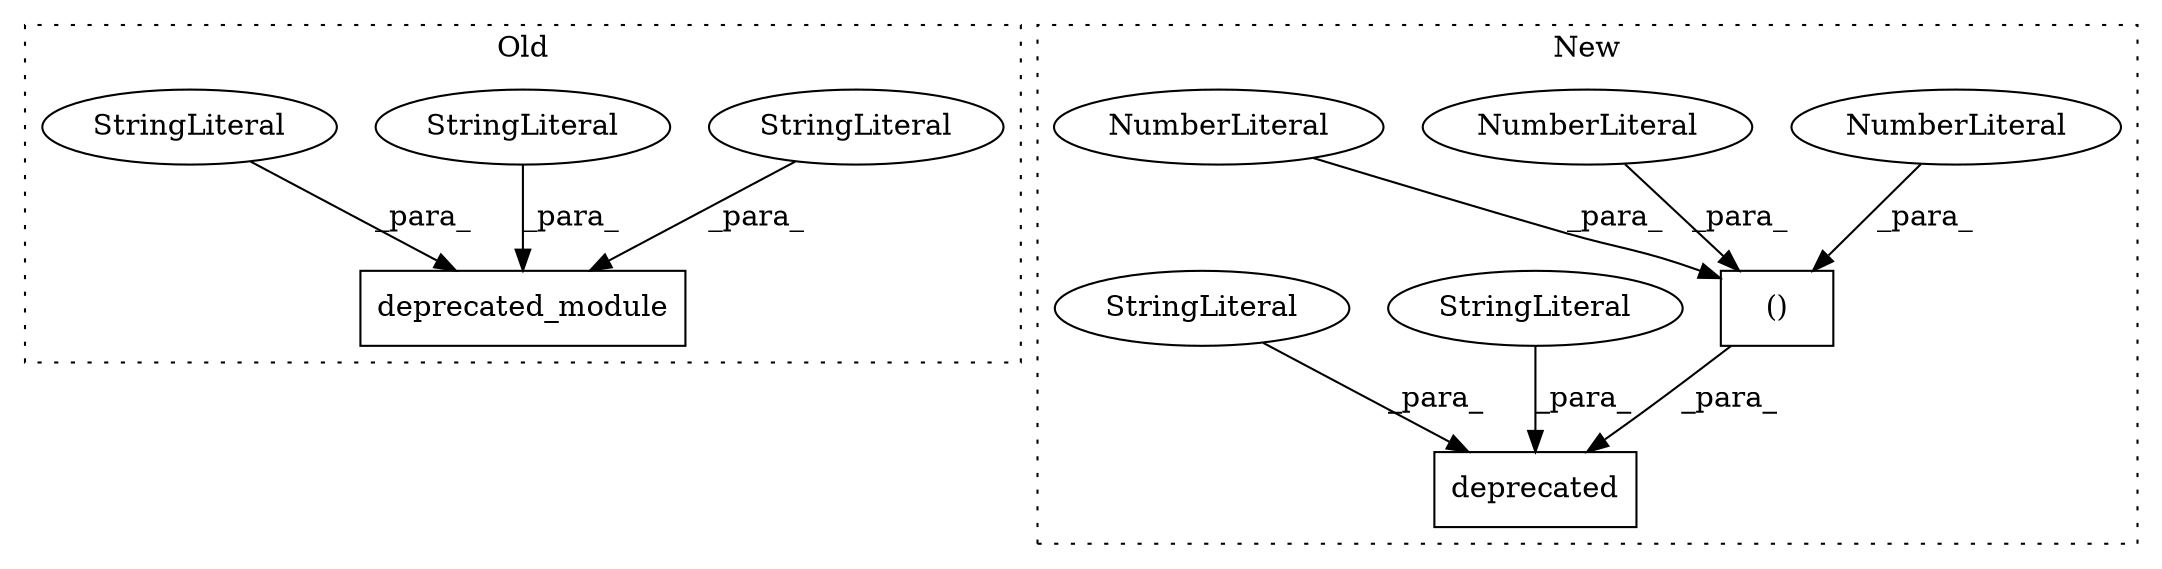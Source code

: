 digraph G {
subgraph cluster0 {
1 [label="deprecated_module" a="32" s="129,208" l="18,1" shape="box"];
7 [label="StringLiteral" a="45" s="166" l="6" shape="ellipse"];
8 [label="StringLiteral" a="45" s="147" l="18" shape="ellipse"];
11 [label="StringLiteral" a="45" s="173" l="35" shape="ellipse"];
label = "Old";
style="dotted";
}
subgraph cluster1 {
2 [label="()" a="106" s="140" l="30" shape="box"];
3 [label="NumberLiteral" a="34" s="140" l="1" shape="ellipse"];
4 [label="NumberLiteral" a="34" s="154" l="2" shape="ellipse"];
5 [label="NumberLiteral" a="34" s="169" l="1" shape="ellipse"];
6 [label="deprecated" a="32" s="124,214" l="16,1" shape="box"];
9 [label="StringLiteral" a="45" s="172" l="18" shape="ellipse"];
10 [label="StringLiteral" a="45" s="191" l="23" shape="ellipse"];
label = "New";
style="dotted";
}
2 -> 6 [label="_para_"];
3 -> 2 [label="_para_"];
4 -> 2 [label="_para_"];
5 -> 2 [label="_para_"];
7 -> 1 [label="_para_"];
8 -> 1 [label="_para_"];
9 -> 6 [label="_para_"];
10 -> 6 [label="_para_"];
11 -> 1 [label="_para_"];
}